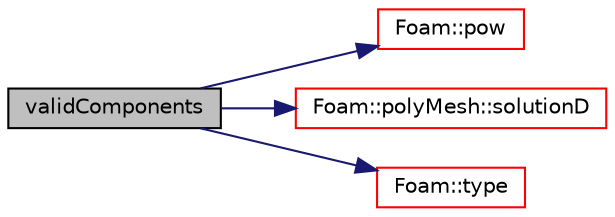 digraph "validComponents"
{
  bgcolor="transparent";
  edge [fontname="Helvetica",fontsize="10",labelfontname="Helvetica",labelfontsize="10"];
  node [fontname="Helvetica",fontsize="10",shape=record];
  rankdir="LR";
  Node1 [label="validComponents",height=0.2,width=0.4,color="black", fillcolor="grey75", style="filled", fontcolor="black"];
  Node1 -> Node2 [color="midnightblue",fontsize="10",style="solid",fontname="Helvetica"];
  Node2 [label="Foam::pow",height=0.2,width=0.4,color="red",URL="$a10936.html#a7500c8e9d27a442adc75e287de074c7c"];
  Node1 -> Node3 [color="midnightblue",fontsize="10",style="solid",fontname="Helvetica"];
  Node3 [label="Foam::polyMesh::solutionD",height=0.2,width=0.4,color="red",URL="$a01961.html#a57a250fb03c7c3c0289ca07dfb2b383c",tooltip="Return the vector of solved-for directions in mesh. "];
  Node1 -> Node4 [color="midnightblue",fontsize="10",style="solid",fontname="Helvetica"];
  Node4 [label="Foam::type",height=0.2,width=0.4,color="red",URL="$a10936.html#aec48583af672626378f501eb9fc32cd1",tooltip="Return the file type: DIRECTORY or FILE. "];
}
